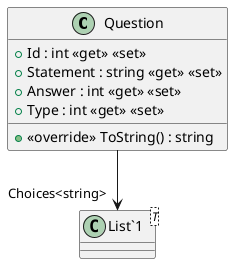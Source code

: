 @startuml
class Question {
    + Id : int <<get>> <<set>>
    + Statement : string <<get>> <<set>>
    + Answer : int <<get>> <<set>>
    + Type : int <<get>> <<set>>
    + <<override>> ToString() : string
}
class "List`1"<T> {
}
Question --> "Choices<string>" "List`1"
@enduml
